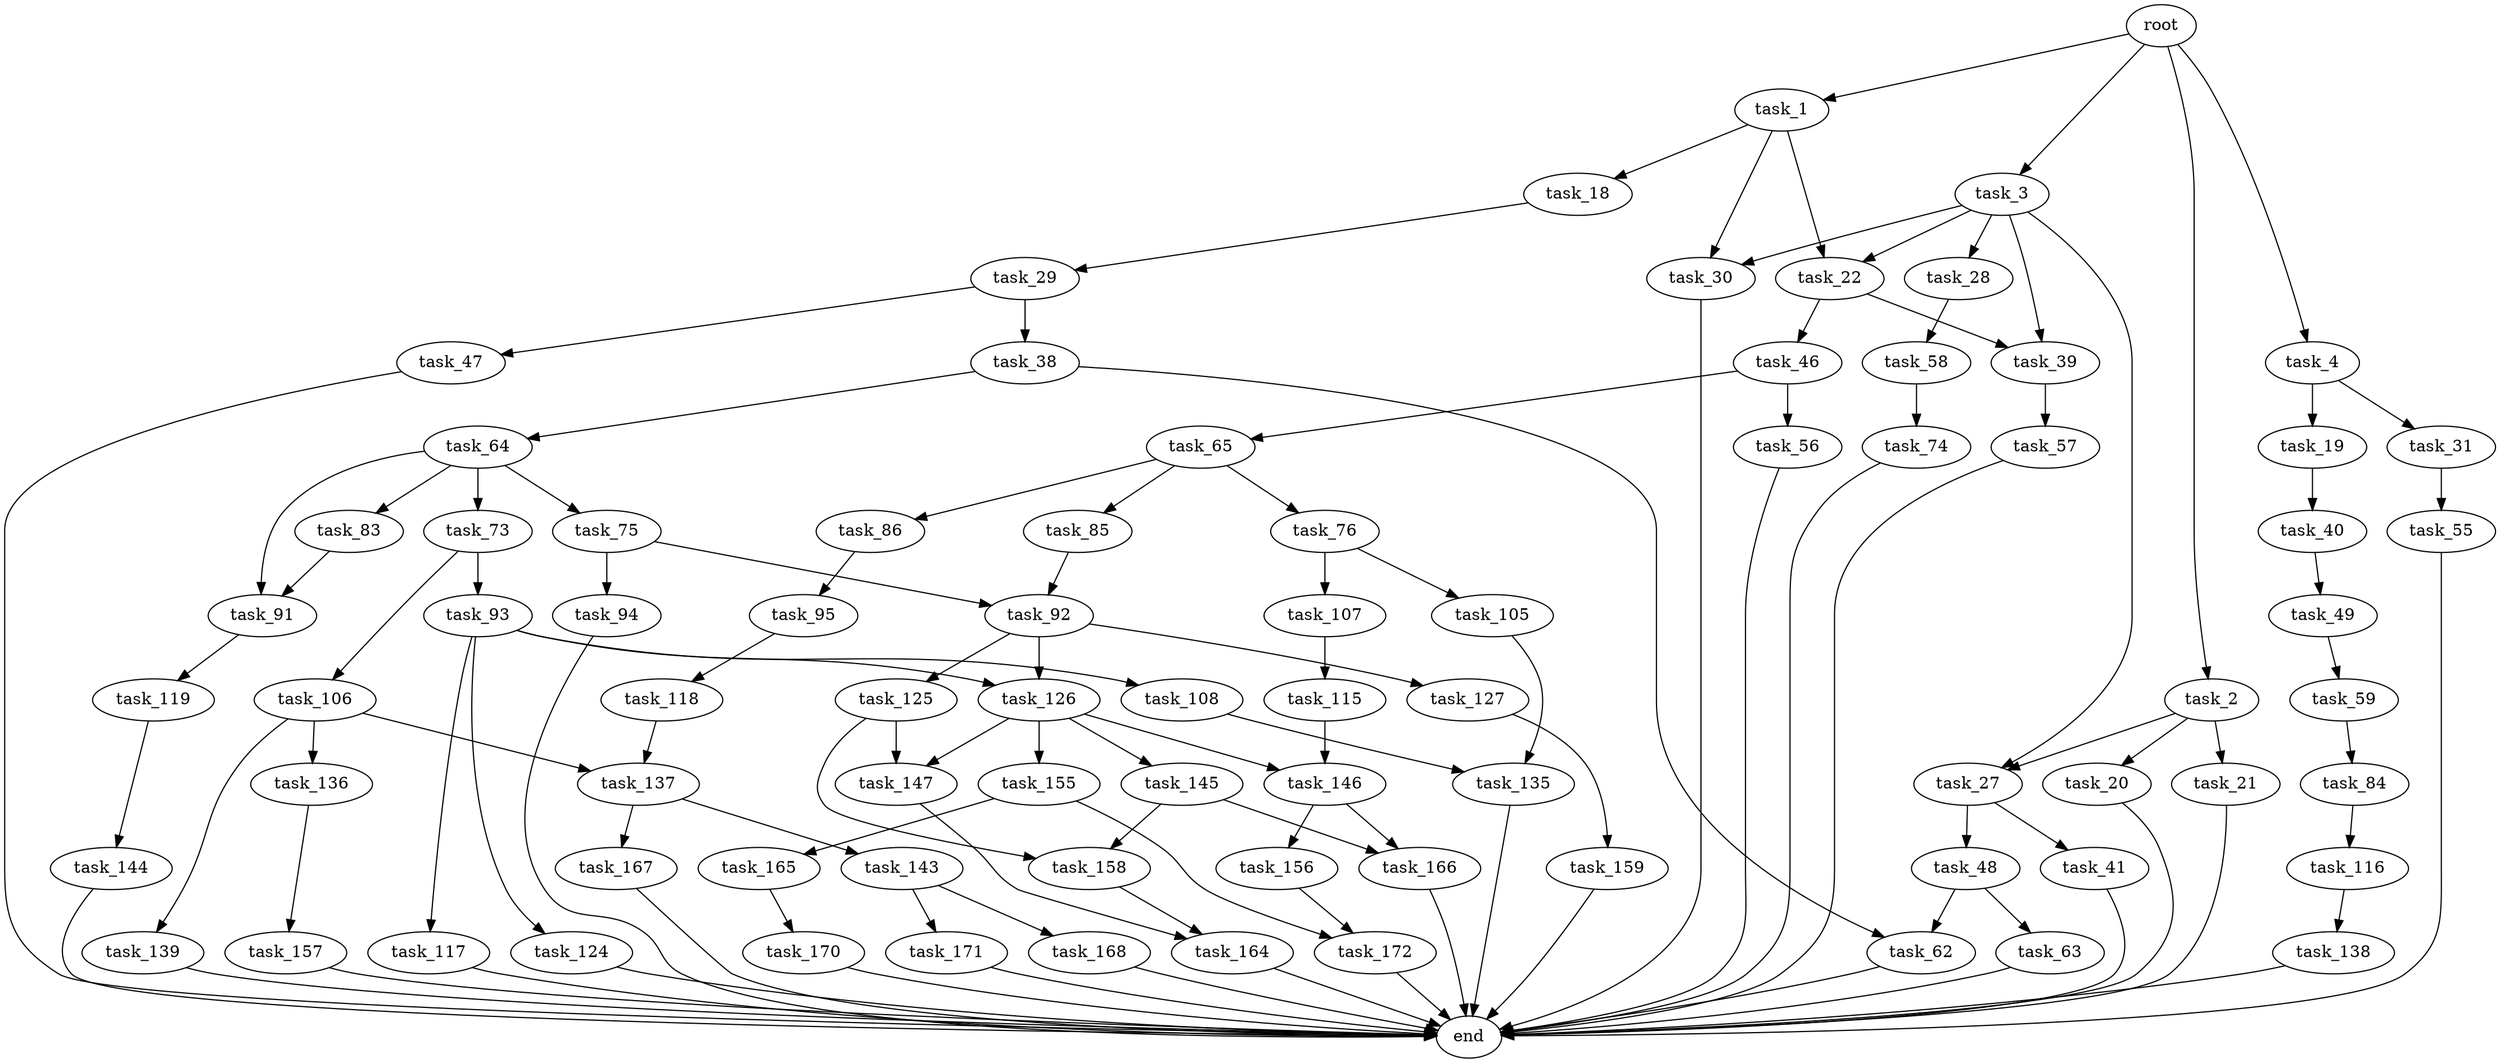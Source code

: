 digraph G {
  root [size="0.000000"];
  task_1 [size="549755813888.000000"];
  task_2 [size="429141749690.000000"];
  task_3 [size="134217728000.000000"];
  task_4 [size="514858943187.000000"];
  task_18 [size="27628234662.000000"];
  task_22 [size="139022223504.000000"];
  task_30 [size="62503285864.000000"];
  task_20 [size="68719476736.000000"];
  task_21 [size="38903787245.000000"];
  task_27 [size="7212553475.000000"];
  task_28 [size="40451880492.000000"];
  task_39 [size="549755813888.000000"];
  task_19 [size="8589934592.000000"];
  task_31 [size="481455172400.000000"];
  task_29 [size="19697795786.000000"];
  task_40 [size="3740519560.000000"];
  end [size="0.000000"];
  task_46 [size="236739491437.000000"];
  task_41 [size="2030638440.000000"];
  task_48 [size="8077526802.000000"];
  task_58 [size="134217728000.000000"];
  task_38 [size="8589934592.000000"];
  task_47 [size="2020155422.000000"];
  task_55 [size="370873214290.000000"];
  task_62 [size="453741874.000000"];
  task_64 [size="368293445632.000000"];
  task_57 [size="134217728000.000000"];
  task_49 [size="205532288412.000000"];
  task_56 [size="68641470432.000000"];
  task_65 [size="20747726371.000000"];
  task_63 [size="311323985064.000000"];
  task_59 [size="16809863998.000000"];
  task_74 [size="93926593512.000000"];
  task_84 [size="659536387524.000000"];
  task_73 [size="1073741824000.000000"];
  task_75 [size="39815189813.000000"];
  task_83 [size="134217728000.000000"];
  task_91 [size="3381065465.000000"];
  task_76 [size="1083184365793.000000"];
  task_85 [size="20836076986.000000"];
  task_86 [size="29300644020.000000"];
  task_93 [size="1348554617233.000000"];
  task_106 [size="4511337715.000000"];
  task_92 [size="1073741824000.000000"];
  task_94 [size="21199185340.000000"];
  task_105 [size="6493572086.000000"];
  task_107 [size="12973680248.000000"];
  task_116 [size="1050205402433.000000"];
  task_95 [size="134217728000.000000"];
  task_119 [size="770954355548.000000"];
  task_125 [size="68719476736.000000"];
  task_126 [size="52360458375.000000"];
  task_127 [size="31853073947.000000"];
  task_108 [size="132579197318.000000"];
  task_117 [size="766601968481.000000"];
  task_124 [size="549755813888.000000"];
  task_118 [size="3485901371.000000"];
  task_135 [size="12338563302.000000"];
  task_136 [size="782757789696.000000"];
  task_137 [size="23178186706.000000"];
  task_139 [size="549755813888.000000"];
  task_115 [size="888119815.000000"];
  task_146 [size="134217728000.000000"];
  task_138 [size="28991029248.000000"];
  task_144 [size="68719476736.000000"];
  task_147 [size="1289323968.000000"];
  task_158 [size="1073741824000.000000"];
  task_145 [size="549755813888.000000"];
  task_155 [size="8589934592.000000"];
  task_159 [size="34846921797.000000"];
  task_157 [size="368293445632.000000"];
  task_143 [size="549755813888.000000"];
  task_167 [size="1073741824000.000000"];
  task_168 [size="192375202092.000000"];
  task_171 [size="626702922836.000000"];
  task_166 [size="1073741824000.000000"];
  task_156 [size="108851534424.000000"];
  task_164 [size="4193454049.000000"];
  task_165 [size="7508777309.000000"];
  task_172 [size="549755813888.000000"];
  task_170 [size="782757789696.000000"];

  root -> task_1 [size="1.000000"];
  root -> task_2 [size="1.000000"];
  root -> task_3 [size="1.000000"];
  root -> task_4 [size="1.000000"];
  task_1 -> task_18 [size="536870912.000000"];
  task_1 -> task_22 [size="536870912.000000"];
  task_1 -> task_30 [size="536870912.000000"];
  task_2 -> task_20 [size="679477248.000000"];
  task_2 -> task_21 [size="679477248.000000"];
  task_2 -> task_27 [size="679477248.000000"];
  task_3 -> task_22 [size="209715200.000000"];
  task_3 -> task_27 [size="209715200.000000"];
  task_3 -> task_28 [size="209715200.000000"];
  task_3 -> task_30 [size="209715200.000000"];
  task_3 -> task_39 [size="209715200.000000"];
  task_4 -> task_19 [size="679477248.000000"];
  task_4 -> task_31 [size="679477248.000000"];
  task_18 -> task_29 [size="679477248.000000"];
  task_22 -> task_39 [size="134217728.000000"];
  task_22 -> task_46 [size="134217728.000000"];
  task_30 -> end [size="1.000000"];
  task_20 -> end [size="1.000000"];
  task_21 -> end [size="1.000000"];
  task_27 -> task_41 [size="838860800.000000"];
  task_27 -> task_48 [size="838860800.000000"];
  task_28 -> task_58 [size="679477248.000000"];
  task_39 -> task_57 [size="536870912.000000"];
  task_19 -> task_40 [size="33554432.000000"];
  task_31 -> task_55 [size="301989888.000000"];
  task_29 -> task_38 [size="536870912.000000"];
  task_29 -> task_47 [size="536870912.000000"];
  task_40 -> task_49 [size="75497472.000000"];
  task_46 -> task_56 [size="838860800.000000"];
  task_46 -> task_65 [size="838860800.000000"];
  task_41 -> end [size="1.000000"];
  task_48 -> task_62 [size="209715200.000000"];
  task_48 -> task_63 [size="209715200.000000"];
  task_58 -> task_74 [size="209715200.000000"];
  task_38 -> task_62 [size="33554432.000000"];
  task_38 -> task_64 [size="33554432.000000"];
  task_47 -> end [size="1.000000"];
  task_55 -> end [size="1.000000"];
  task_62 -> end [size="1.000000"];
  task_64 -> task_73 [size="411041792.000000"];
  task_64 -> task_75 [size="411041792.000000"];
  task_64 -> task_83 [size="411041792.000000"];
  task_64 -> task_91 [size="411041792.000000"];
  task_57 -> end [size="1.000000"];
  task_49 -> task_59 [size="134217728.000000"];
  task_56 -> end [size="1.000000"];
  task_65 -> task_76 [size="411041792.000000"];
  task_65 -> task_85 [size="411041792.000000"];
  task_65 -> task_86 [size="411041792.000000"];
  task_63 -> end [size="1.000000"];
  task_59 -> task_84 [size="536870912.000000"];
  task_74 -> end [size="1.000000"];
  task_84 -> task_116 [size="838860800.000000"];
  task_73 -> task_93 [size="838860800.000000"];
  task_73 -> task_106 [size="838860800.000000"];
  task_75 -> task_92 [size="679477248.000000"];
  task_75 -> task_94 [size="679477248.000000"];
  task_83 -> task_91 [size="209715200.000000"];
  task_91 -> task_119 [size="134217728.000000"];
  task_76 -> task_105 [size="679477248.000000"];
  task_76 -> task_107 [size="679477248.000000"];
  task_85 -> task_92 [size="411041792.000000"];
  task_86 -> task_95 [size="536870912.000000"];
  task_93 -> task_108 [size="838860800.000000"];
  task_93 -> task_117 [size="838860800.000000"];
  task_93 -> task_124 [size="838860800.000000"];
  task_93 -> task_126 [size="838860800.000000"];
  task_106 -> task_136 [size="75497472.000000"];
  task_106 -> task_137 [size="75497472.000000"];
  task_106 -> task_139 [size="75497472.000000"];
  task_92 -> task_125 [size="838860800.000000"];
  task_92 -> task_126 [size="838860800.000000"];
  task_92 -> task_127 [size="838860800.000000"];
  task_94 -> end [size="1.000000"];
  task_105 -> task_135 [size="301989888.000000"];
  task_107 -> task_115 [size="536870912.000000"];
  task_116 -> task_138 [size="838860800.000000"];
  task_95 -> task_118 [size="209715200.000000"];
  task_119 -> task_144 [size="536870912.000000"];
  task_125 -> task_147 [size="134217728.000000"];
  task_125 -> task_158 [size="134217728.000000"];
  task_126 -> task_145 [size="838860800.000000"];
  task_126 -> task_146 [size="838860800.000000"];
  task_126 -> task_147 [size="838860800.000000"];
  task_126 -> task_155 [size="838860800.000000"];
  task_127 -> task_159 [size="838860800.000000"];
  task_108 -> task_135 [size="301989888.000000"];
  task_117 -> end [size="1.000000"];
  task_124 -> end [size="1.000000"];
  task_118 -> task_137 [size="134217728.000000"];
  task_135 -> end [size="1.000000"];
  task_136 -> task_157 [size="679477248.000000"];
  task_137 -> task_143 [size="679477248.000000"];
  task_137 -> task_167 [size="679477248.000000"];
  task_139 -> end [size="1.000000"];
  task_115 -> task_146 [size="75497472.000000"];
  task_146 -> task_156 [size="209715200.000000"];
  task_146 -> task_166 [size="209715200.000000"];
  task_138 -> end [size="1.000000"];
  task_144 -> end [size="1.000000"];
  task_147 -> task_164 [size="33554432.000000"];
  task_158 -> task_164 [size="838860800.000000"];
  task_145 -> task_158 [size="536870912.000000"];
  task_145 -> task_166 [size="536870912.000000"];
  task_155 -> task_165 [size="33554432.000000"];
  task_155 -> task_172 [size="33554432.000000"];
  task_159 -> end [size="1.000000"];
  task_157 -> end [size="1.000000"];
  task_143 -> task_168 [size="536870912.000000"];
  task_143 -> task_171 [size="536870912.000000"];
  task_167 -> end [size="1.000000"];
  task_168 -> end [size="1.000000"];
  task_171 -> end [size="1.000000"];
  task_166 -> end [size="1.000000"];
  task_156 -> task_172 [size="134217728.000000"];
  task_164 -> end [size="1.000000"];
  task_165 -> task_170 [size="838860800.000000"];
  task_172 -> end [size="1.000000"];
  task_170 -> end [size="1.000000"];
}
